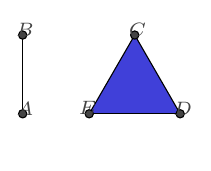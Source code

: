 \documentclass[crop,tikz]{standalone}
\usepackage{pgf,tikz}
\usepackage{mathrsfs}
\usetikzlibrary{arrows}
\pagestyle{empty}
\begin{document}
\definecolor{qqqqcc}{rgb}{0.,0.,0.8}
\definecolor{uuuuuu}{rgb}{0.267,0.267,0.267}
\begin{tikzpicture}[line cap=round,line join=round,>=triangle 45,x=1.0cm,y=1.0cm]
\clip(-0.288,-0.72) rectangle (2.389,1.445);
\fill[color=qqqqcc,fill=qqqqcc,fill opacity=0.75] (1.423,1.) -- (0.845,0.) -- (2.,0.) -- cycle;
\draw (0.,1.)-- (0.,0.);
\draw (0.845,0.)-- (2.,0.);
\draw (2.,0.)-- (1.423,1.);
\draw (1.423,1.)-- (0.845,0.);
\begin{scriptsize}
\draw [fill=uuuuuu] (0.,0.) circle (1.5pt);
\draw[color=uuuuuu] (0.03,0.065) node {$A$};
\draw [fill=uuuuuu] (0.,1.) circle (1.5pt);
\draw[color=uuuuuu] (0.03,1.067) node {$B$};
\draw [fill=uuuuuu] (2.,0.) circle (1.5pt);
\draw[color=uuuuuu] (2.033,0.065) node {$D$};
\draw [fill=uuuuuu] (1.423,1.) circle (1.5pt);
\draw[color=uuuuuu] (1.457,1.067) node {$C$};
\draw [fill=uuuuuu] (0.845,0.) circle (1.5pt);
\draw[color=uuuuuu] (0.824,0.074) node {$E$};
\end{scriptsize}
\end{tikzpicture}
\end{document}
